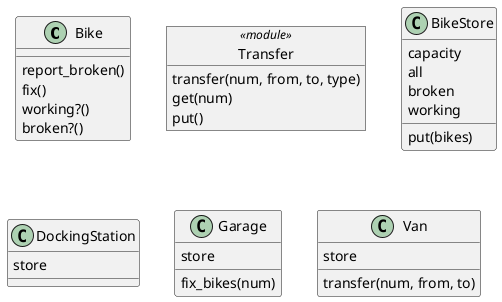 @startuml

class Bike {
report_broken()
fix()
working?()
broken?()
}

object Transfer <<module>> {
    transfer(num, from, to, type)
    get(num)
    put()
}


class BikeStore {
    capacity
    all
    broken
    working
    put(bikes)
}

class DockingStation {
    store
}

class Garage {
    store

    fix_bikes(num)
}


class Van {
    store

    transfer(num, from, to)
}

@enduml